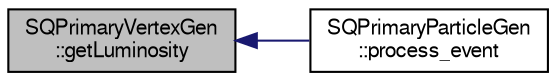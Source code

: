 digraph "SQPrimaryVertexGen::getLuminosity"
{
  bgcolor="transparent";
  edge [fontname="FreeSans",fontsize="10",labelfontname="FreeSans",labelfontsize="10"];
  node [fontname="FreeSans",fontsize="10",shape=record];
  rankdir="LR";
  Node1 [label="SQPrimaryVertexGen\l::getLuminosity",height=0.2,width=0.4,color="black", fillcolor="grey75", style="filled" fontcolor="black"];
  Node1 -> Node2 [dir="back",color="midnightblue",fontsize="10",style="solid",fontname="FreeSans"];
  Node2 [label="SQPrimaryParticleGen\l::process_event",height=0.2,width=0.4,color="black",URL="$d4/d06/classSQPrimaryParticleGen.html#a405112dedb0671ec479a1286faca433b"];
}
